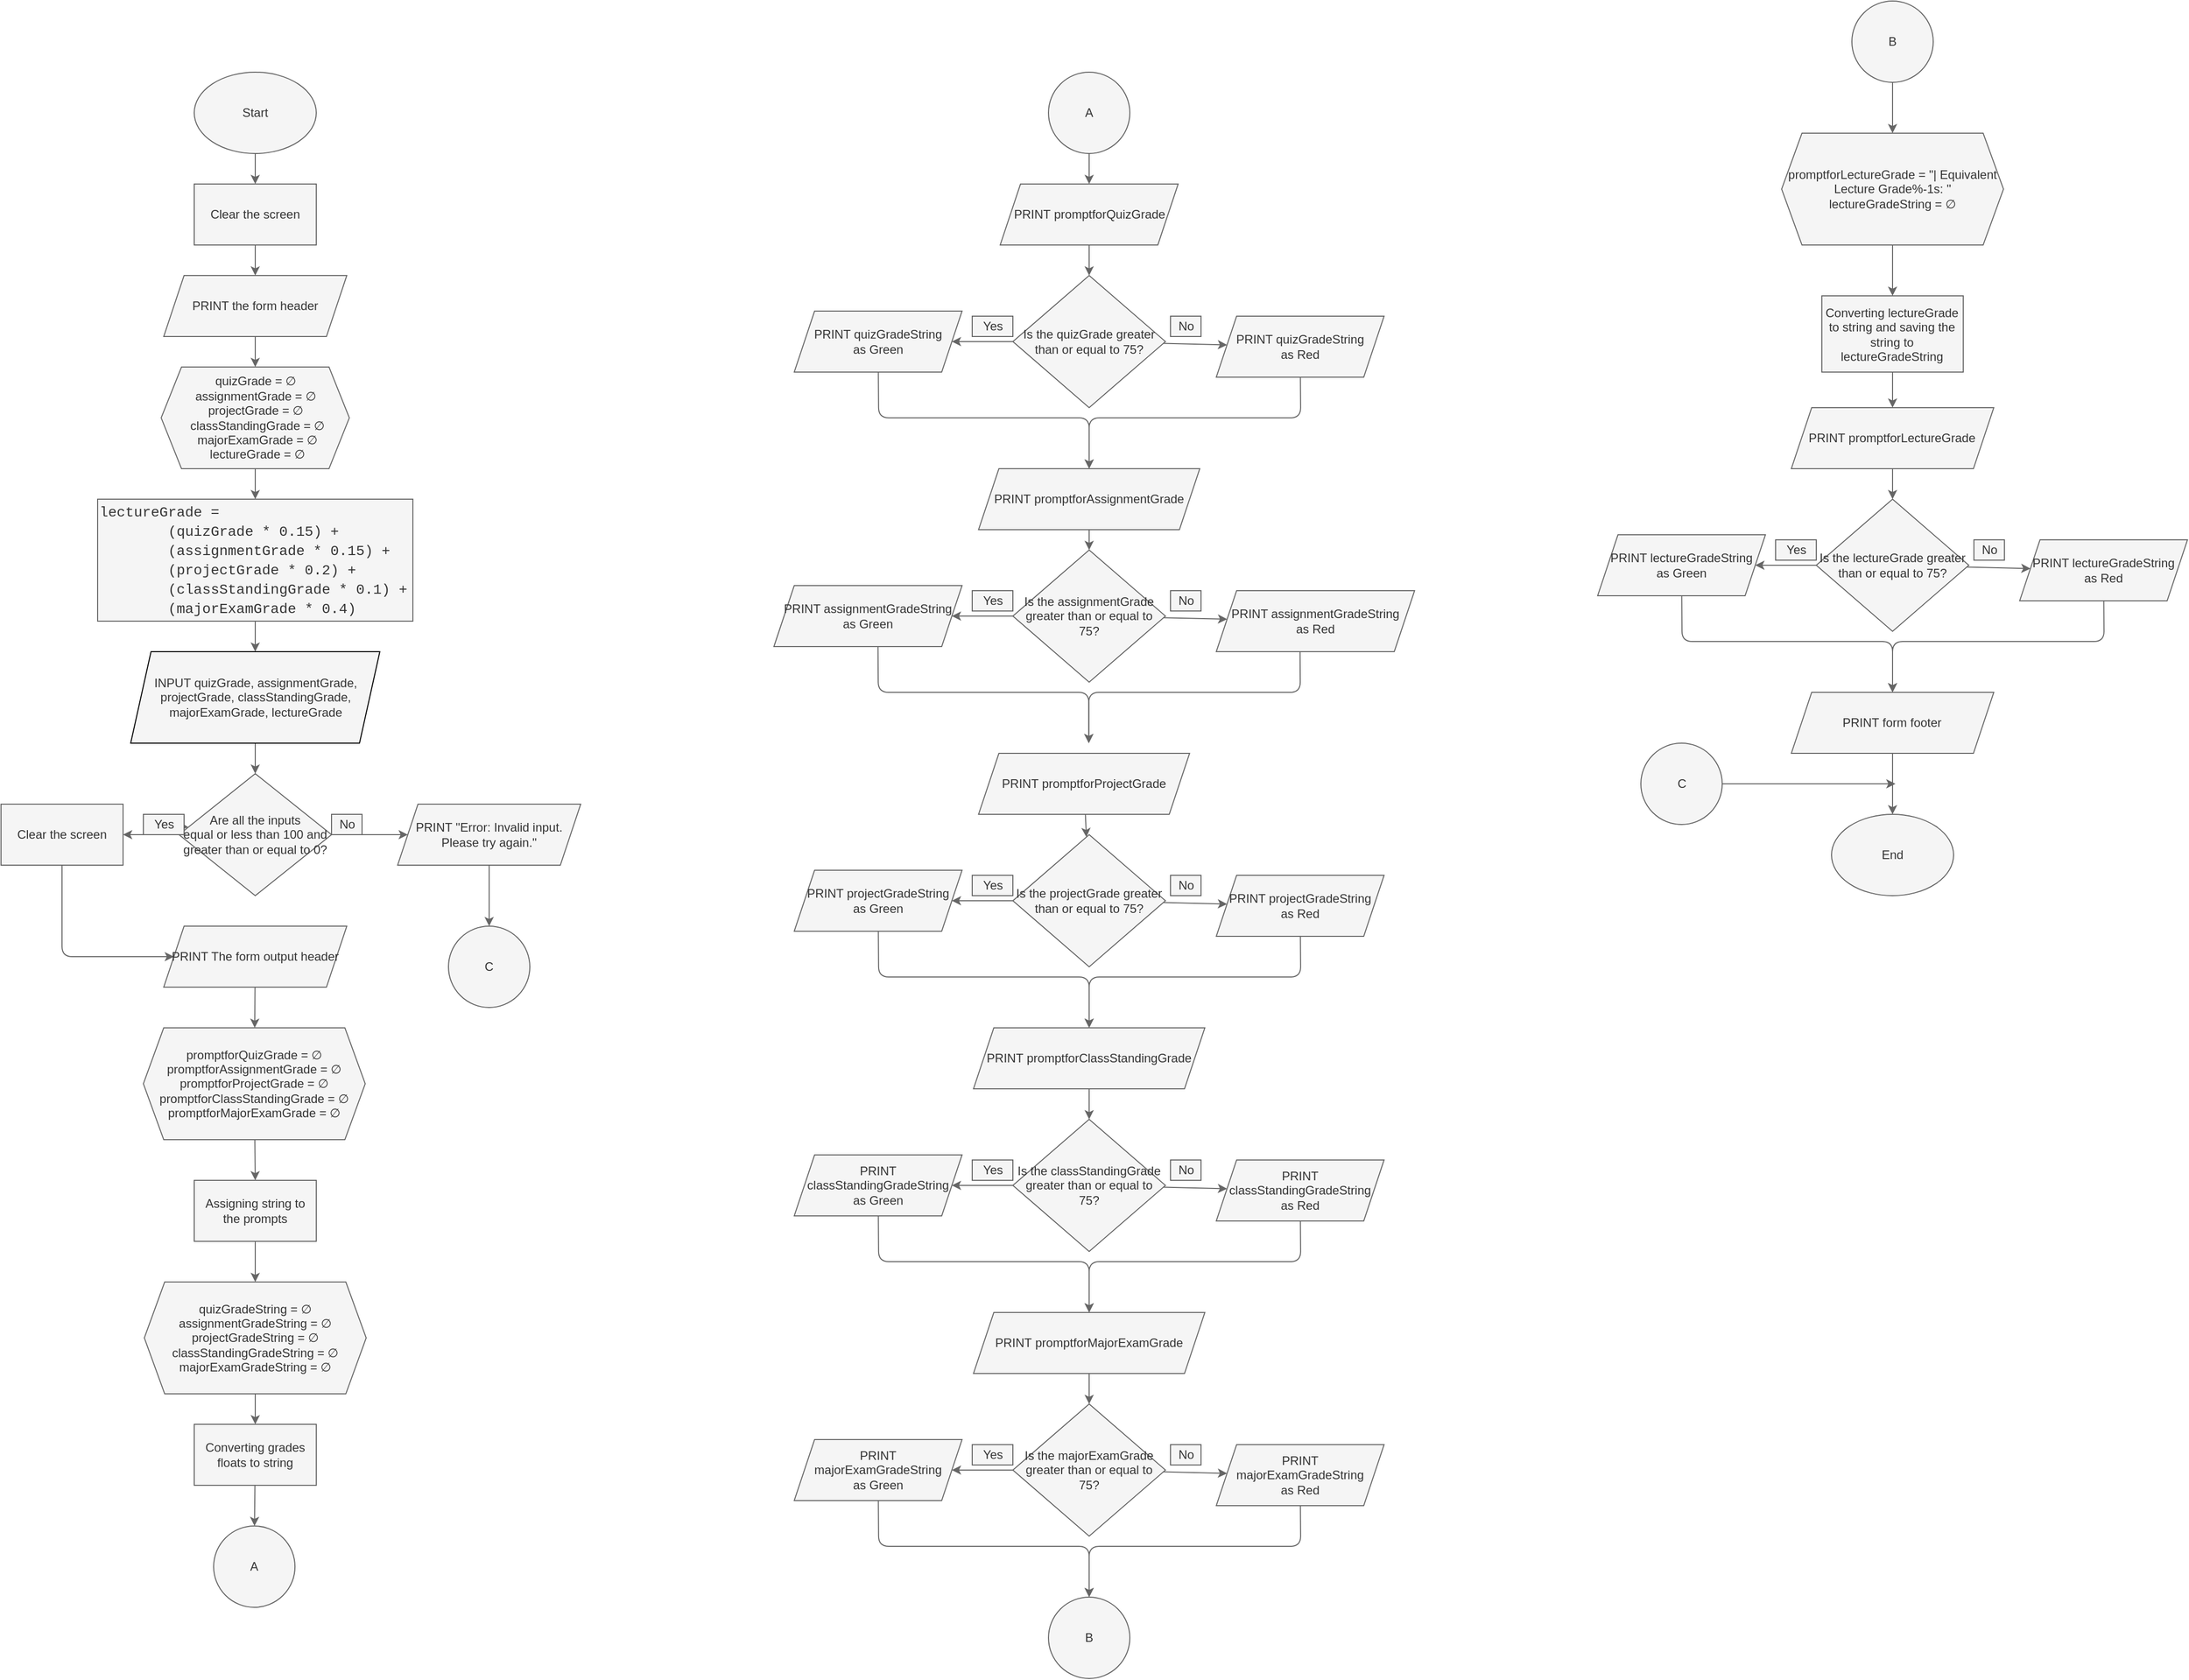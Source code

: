 <mxfile>
    <diagram id="vs8gV0omNpNUlVfG-ZUb" name="Page-1">
        <mxGraphModel dx="42" dy="203" grid="1" gridSize="10" guides="1" tooltips="1" connect="1" arrows="1" fold="1" page="1" pageScale="1" pageWidth="850" pageHeight="1100" math="0" shadow="0">
            <root>
                <mxCell id="0"/>
                <mxCell id="1" parent="0"/>
                <mxCell id="32" style="edgeStyle=none;html=1;entryX=0.5;entryY=0;entryDx=0;entryDy=0;fontColor=default;fillColor=#f5f5f5;strokeColor=#666666;" parent="1" source="6" target="29" edge="1">
                    <mxGeometry relative="1" as="geometry"/>
                </mxCell>
                <mxCell id="6" value="Start" style="ellipse;whiteSpace=wrap;html=1;fillColor=#f5f5f5;fontColor=#333333;strokeColor=#666666;" parent="1" vertex="1">
                    <mxGeometry x="340" y="150" width="120" height="80" as="geometry"/>
                </mxCell>
                <mxCell id="17" style="edgeStyle=none;html=1;fillColor=#f5f5f5;strokeColor=#666666;" parent="1" source="7" edge="1">
                    <mxGeometry relative="1" as="geometry">
                        <mxPoint x="400" y="570" as="targetPoint"/>
                    </mxGeometry>
                </mxCell>
                <mxCell id="7" value="quizGrade =&amp;nbsp;∅ &lt;br&gt;assignmentGrade = ∅&lt;br&gt;projectGrade&amp;nbsp;= ∅&lt;br&gt;&amp;nbsp;classStandingGrade&amp;nbsp;= ∅&lt;br&gt;&amp;nbsp;majorExamGrade&amp;nbsp;= ∅&lt;br&gt;&amp;nbsp;lectureGrade&amp;nbsp;= ∅" style="shape=hexagon;perimeter=hexagonPerimeter2;whiteSpace=wrap;html=1;fixedSize=1;fillColor=#f5f5f5;fontColor=#333333;strokeColor=#666666;" parent="1" vertex="1">
                    <mxGeometry x="307.5" y="440" width="185" height="100" as="geometry"/>
                </mxCell>
                <mxCell id="14" style="edgeStyle=none;html=1;entryX=0.5;entryY=0;entryDx=0;entryDy=0;fillColor=#f5f5f5;strokeColor=#666666;" parent="1" source="11" target="7" edge="1">
                    <mxGeometry relative="1" as="geometry"/>
                </mxCell>
                <mxCell id="11" value="PRINT the form header" style="shape=parallelogram;perimeter=parallelogramPerimeter;whiteSpace=wrap;html=1;fixedSize=1;fillColor=#f5f5f5;fontColor=#333333;strokeColor=#666666;" parent="1" vertex="1">
                    <mxGeometry x="310" y="350" width="180" height="60" as="geometry"/>
                </mxCell>
                <mxCell id="36" style="edgeStyle=none;html=1;entryX=0;entryY=0.5;entryDx=0;entryDy=0;fontColor=default;fillColor=#f5f5f5;strokeColor=#666666;" parent="1" source="22" target="25" edge="1">
                    <mxGeometry relative="1" as="geometry"/>
                </mxCell>
                <mxCell id="38" style="edgeStyle=none;html=1;entryX=1;entryY=0.5;entryDx=0;entryDy=0;fontColor=default;fillColor=#f5f5f5;strokeColor=#666666;" parent="1" source="22" target="28" edge="1">
                    <mxGeometry relative="1" as="geometry"/>
                </mxCell>
                <mxCell id="22" value="Are all the inputs&lt;br&gt;equal or less than 100 and greater than or equal to 0?" style="rhombus;whiteSpace=wrap;html=1;labelBackgroundColor=none;fillColor=#f5f5f5;fontColor=#333333;strokeColor=#666666;" parent="1" vertex="1">
                    <mxGeometry x="325" y="840" width="150" height="120" as="geometry"/>
                </mxCell>
                <mxCell id="162" style="edgeStyle=none;html=1;entryX=0.5;entryY=0;entryDx=0;entryDy=0;fontColor=default;fillColor=#f5f5f5;strokeColor=#666666;" edge="1" parent="1" source="25" target="161">
                    <mxGeometry relative="1" as="geometry"/>
                </mxCell>
                <mxCell id="25" value="PRINT&amp;nbsp;&quot;Error: Invalid input. Please try again.&quot;" style="shape=parallelogram;perimeter=parallelogramPerimeter;whiteSpace=wrap;html=1;fixedSize=1;labelBackgroundColor=none;fillColor=#f5f5f5;fontColor=#333333;strokeColor=#666666;" parent="1" vertex="1">
                    <mxGeometry x="540" y="870" width="180" height="60" as="geometry"/>
                </mxCell>
                <mxCell id="27" value="No" style="text;html=1;align=center;verticalAlign=middle;resizable=0;points=[];autosize=1;fillColor=#f5f5f5;fontColor=#333333;strokeColor=#666666;" parent="1" vertex="1">
                    <mxGeometry x="475" y="880" width="30" height="20" as="geometry"/>
                </mxCell>
                <mxCell id="51" style="edgeStyle=none;html=1;entryX=0;entryY=0.5;entryDx=0;entryDy=0;fontColor=default;fillColor=#f5f5f5;strokeColor=#666666;" edge="1" parent="1" source="28" target="47">
                    <mxGeometry relative="1" as="geometry">
                        <Array as="points">
                            <mxPoint x="210" y="1020"/>
                        </Array>
                    </mxGeometry>
                </mxCell>
                <mxCell id="28" value="Clear the screen" style="rounded=0;whiteSpace=wrap;html=1;labelBackgroundColor=none;fillColor=#f5f5f5;fontColor=#333333;strokeColor=#666666;" parent="1" vertex="1">
                    <mxGeometry x="150" y="870" width="120" height="60" as="geometry"/>
                </mxCell>
                <mxCell id="33" style="edgeStyle=none;html=1;entryX=0.5;entryY=0;entryDx=0;entryDy=0;fontColor=default;fillColor=#f5f5f5;strokeColor=#666666;" parent="1" source="29" target="11" edge="1">
                    <mxGeometry relative="1" as="geometry"/>
                </mxCell>
                <mxCell id="29" value="Clear the screen" style="rounded=0;whiteSpace=wrap;html=1;labelBackgroundColor=none;fillColor=#f5f5f5;fontColor=#333333;strokeColor=#666666;" parent="1" vertex="1">
                    <mxGeometry x="340" y="260" width="120" height="60" as="geometry"/>
                </mxCell>
                <mxCell id="46" style="edgeStyle=none;html=1;fontColor=default;fillColor=#f5f5f5;strokeColor=#666666;" edge="1" parent="1" source="39" target="22">
                    <mxGeometry relative="1" as="geometry"/>
                </mxCell>
                <mxCell id="39" value="Yes" style="text;html=1;align=center;verticalAlign=middle;resizable=0;points=[];autosize=1;fillColor=#f5f5f5;fontColor=#333333;strokeColor=#666666;" parent="1" vertex="1">
                    <mxGeometry x="290" y="880" width="40" height="20" as="geometry"/>
                </mxCell>
                <mxCell id="43" style="edgeStyle=none;html=1;fontColor=default;fillColor=#f5f5f5;strokeColor=#666666;" parent="1" source="40" target="41" edge="1">
                    <mxGeometry relative="1" as="geometry"/>
                </mxCell>
                <mxCell id="40" value="&lt;div style=&quot;font-family: &amp;#34;consolas&amp;#34; , &amp;#34;courier new&amp;#34; , monospace ; font-size: 14px ; line-height: 19px&quot;&gt;&lt;div&gt;&lt;span&gt;lectureGrade&lt;/span&gt; =&lt;/div&gt;&lt;div&gt;&amp;nbsp; &amp;nbsp; &amp;nbsp; &amp;nbsp; (&lt;span&gt;quizGrade&lt;/span&gt; * &lt;span&gt;0.15&lt;/span&gt;) +&lt;/div&gt;&lt;div&gt;&amp;nbsp; &amp;nbsp; &amp;nbsp; &amp;nbsp; (&lt;span&gt;assignmentGrade&lt;/span&gt; * &lt;span&gt;0.15&lt;/span&gt;) +&lt;/div&gt;&lt;div&gt;&amp;nbsp; &amp;nbsp; &amp;nbsp; &amp;nbsp; (&lt;span&gt;projectGrade&lt;/span&gt; * &lt;span&gt;0.2&lt;/span&gt;) +&lt;/div&gt;&lt;div&gt;&amp;nbsp; &amp;nbsp; &amp;nbsp; &amp;nbsp; (&lt;span&gt;classStandingGrade&lt;/span&gt; * &lt;span&gt;0.1&lt;/span&gt;) +&lt;/div&gt;&lt;div&gt;&amp;nbsp; &amp;nbsp; &amp;nbsp; &amp;nbsp; (&lt;span&gt;majorExamGrade&lt;/span&gt; * &lt;span&gt;0.4&lt;/span&gt;)&lt;/div&gt;&lt;/div&gt;" style="rounded=0;whiteSpace=wrap;html=1;fontStyle=0;align=left;labelBackgroundColor=none;fillColor=#f5f5f5;fontColor=#333333;strokeColor=#666666;" parent="1" vertex="1">
                    <mxGeometry x="245" y="570" width="310" height="120" as="geometry"/>
                </mxCell>
                <mxCell id="45" style="edgeStyle=none;html=1;fontColor=default;fillColor=#f5f5f5;strokeColor=#666666;" parent="1" source="41" target="22" edge="1">
                    <mxGeometry relative="1" as="geometry"/>
                </mxCell>
                <mxCell id="41" value="INPUT&amp;nbsp;quizGrade, assignmentGrade, projectGrade, classStandingGrade, majorExamGrade, lectureGrade" style="shape=parallelogram;perimeter=parallelogramPerimeter;whiteSpace=wrap;html=1;fixedSize=1;fillColor=#f5f5f5;fontColor=#333333;strokeColor=#000000;" parent="1" vertex="1">
                    <mxGeometry x="277.5" y="720" width="245" height="90" as="geometry"/>
                </mxCell>
                <mxCell id="55" style="edgeStyle=none;html=1;fontColor=default;fillColor=#f5f5f5;strokeColor=#666666;" edge="1" parent="1" source="47" target="52">
                    <mxGeometry relative="1" as="geometry"/>
                </mxCell>
                <mxCell id="47" value="PRINT The form output header" style="shape=parallelogram;perimeter=parallelogramPerimeter;whiteSpace=wrap;html=1;fixedSize=1;fillColor=#f5f5f5;fontColor=#333333;strokeColor=#666666;" vertex="1" parent="1">
                    <mxGeometry x="310" y="990" width="180" height="60" as="geometry"/>
                </mxCell>
                <mxCell id="57" style="edgeStyle=none;html=1;entryX=0.5;entryY=0;entryDx=0;entryDy=0;fontColor=default;fillColor=#f5f5f5;strokeColor=#666666;" edge="1" parent="1" source="52" target="56">
                    <mxGeometry relative="1" as="geometry"/>
                </mxCell>
                <mxCell id="52" value="&lt;div&gt;promptforQuizGrade =&amp;nbsp;∅&lt;/div&gt;&lt;div&gt;promptforAssignmentGrade =&amp;nbsp;∅&lt;/div&gt;&lt;div&gt;promptforProjectGrade =&amp;nbsp;∅&lt;/div&gt;&lt;div&gt;promptforClassStandingGrade = ∅&lt;/div&gt;&lt;div&gt;promptforMajorExamGrade = ∅&lt;/div&gt;" style="shape=hexagon;perimeter=hexagonPerimeter2;whiteSpace=wrap;html=1;fixedSize=1;align=center;fillColor=#f5f5f5;fontColor=#333333;strokeColor=#666666;" vertex="1" parent="1">
                    <mxGeometry x="290" y="1090" width="218.13" height="110" as="geometry"/>
                </mxCell>
                <mxCell id="63" style="edgeStyle=none;html=1;fontColor=default;fillColor=#f5f5f5;strokeColor=#666666;" edge="1" parent="1" source="56" target="58">
                    <mxGeometry relative="1" as="geometry"/>
                </mxCell>
                <mxCell id="56" value="Assigning string to the prompts" style="rounded=0;whiteSpace=wrap;html=1;labelBackgroundColor=none;fillColor=#f5f5f5;fontColor=#333333;strokeColor=#666666;" vertex="1" parent="1">
                    <mxGeometry x="340" y="1240" width="120" height="60" as="geometry"/>
                </mxCell>
                <mxCell id="62" style="edgeStyle=none;html=1;entryX=0.5;entryY=0;entryDx=0;entryDy=0;fontColor=default;fillColor=#f5f5f5;strokeColor=#666666;" edge="1" parent="1" source="58" target="60">
                    <mxGeometry relative="1" as="geometry"/>
                </mxCell>
                <mxCell id="58" value="&lt;div&gt;quizGradeString&amp;nbsp;= ∅&lt;/div&gt;&lt;div&gt;assignmentGradeString&amp;nbsp;= ∅&lt;/div&gt;&lt;div&gt;projectGradeString&amp;nbsp;= ∅&lt;/div&gt;&lt;div&gt;classStandingGradeString&amp;nbsp;= ∅&lt;/div&gt;&lt;div&gt;majorExamGradeString&amp;nbsp;= ∅&lt;/div&gt;" style="shape=hexagon;perimeter=hexagonPerimeter2;whiteSpace=wrap;html=1;fixedSize=1;align=center;fillColor=#f5f5f5;fontColor=#333333;strokeColor=#666666;" vertex="1" parent="1">
                    <mxGeometry x="290.94" y="1340" width="218.13" height="110" as="geometry"/>
                </mxCell>
                <mxCell id="155" style="edgeStyle=none;html=1;fontColor=default;fillColor=#f5f5f5;strokeColor=#666666;" edge="1" parent="1" source="60" target="154">
                    <mxGeometry relative="1" as="geometry"/>
                </mxCell>
                <mxCell id="60" value="Converting grades floats to string" style="rounded=0;whiteSpace=wrap;html=1;labelBackgroundColor=none;fillColor=#f5f5f5;fontColor=#333333;strokeColor=#666666;" vertex="1" parent="1">
                    <mxGeometry x="340.01" y="1480" width="120" height="60" as="geometry"/>
                </mxCell>
                <mxCell id="70" value="" style="edgeStyle=none;html=1;fontColor=default;fillColor=#f5f5f5;strokeColor=#666666;" edge="1" parent="1" source="65" target="69">
                    <mxGeometry relative="1" as="geometry"/>
                </mxCell>
                <mxCell id="73" style="edgeStyle=none;html=1;fontColor=default;fillColor=#f5f5f5;strokeColor=#666666;" edge="1" parent="1" source="65" target="71">
                    <mxGeometry relative="1" as="geometry"/>
                </mxCell>
                <mxCell id="65" value="Is the&amp;nbsp;quizGrade greater than or equal to 75?" style="rhombus;whiteSpace=wrap;html=1;labelBackgroundColor=none;fillColor=#f5f5f5;fontColor=#333333;strokeColor=#666666;" vertex="1" parent="1">
                    <mxGeometry x="1145" y="350" width="150" height="130" as="geometry"/>
                </mxCell>
                <mxCell id="67" style="edgeStyle=none;html=1;fontColor=default;fillColor=#f5f5f5;strokeColor=#666666;" edge="1" parent="1" source="66" target="65">
                    <mxGeometry relative="1" as="geometry"/>
                </mxCell>
                <mxCell id="66" value="PRINT&amp;nbsp;promptforQuizGrade" style="shape=parallelogram;perimeter=parallelogramPerimeter;whiteSpace=wrap;html=1;fixedSize=1;fontFamily=Helvetica;fontSize=12;align=center;fillColor=#f5f5f5;fontColor=#333333;strokeColor=#666666;" vertex="1" parent="1">
                    <mxGeometry x="1132.5" y="260" width="175" height="60" as="geometry"/>
                </mxCell>
                <mxCell id="85" style="edgeStyle=none;html=1;entryX=0.5;entryY=0;entryDx=0;entryDy=0;fontColor=default;fillColor=#f5f5f5;strokeColor=#666666;" edge="1" parent="1" source="69" target="80">
                    <mxGeometry relative="1" as="geometry">
                        <Array as="points">
                            <mxPoint x="1013" y="490"/>
                            <mxPoint x="1220" y="490"/>
                        </Array>
                    </mxGeometry>
                </mxCell>
                <mxCell id="69" value="PRINT quizGradeString&lt;br&gt;as Green" style="shape=parallelogram;perimeter=parallelogramPerimeter;whiteSpace=wrap;html=1;fixedSize=1;labelBackgroundColor=none;fillColor=#f5f5f5;fontColor=#333333;strokeColor=#666666;" vertex="1" parent="1">
                    <mxGeometry x="930" y="385" width="165" height="60" as="geometry"/>
                </mxCell>
                <mxCell id="86" style="edgeStyle=none;html=1;entryX=0.5;entryY=0;entryDx=0;entryDy=0;fontColor=default;fillColor=#f5f5f5;strokeColor=#666666;" edge="1" parent="1" source="71" target="80">
                    <mxGeometry relative="1" as="geometry">
                        <Array as="points">
                            <mxPoint x="1428" y="490"/>
                            <mxPoint x="1220" y="490"/>
                        </Array>
                    </mxGeometry>
                </mxCell>
                <mxCell id="71" value="PRINT quizGradeString&lt;br&gt;as Red" style="shape=parallelogram;perimeter=parallelogramPerimeter;whiteSpace=wrap;html=1;fixedSize=1;labelBackgroundColor=none;fillColor=#f5f5f5;fontColor=#333333;strokeColor=#666666;" vertex="1" parent="1">
                    <mxGeometry x="1345" y="390" width="165" height="60" as="geometry"/>
                </mxCell>
                <mxCell id="74" value="Yes" style="text;html=1;align=center;verticalAlign=middle;resizable=0;points=[];autosize=1;fillColor=#f5f5f5;fontColor=#333333;strokeColor=#666666;" vertex="1" parent="1">
                    <mxGeometry x="1105" y="390" width="40" height="20" as="geometry"/>
                </mxCell>
                <mxCell id="75" value="No" style="text;html=1;align=center;verticalAlign=middle;resizable=0;points=[];autosize=1;fillColor=#f5f5f5;fontColor=#333333;strokeColor=#666666;" vertex="1" parent="1">
                    <mxGeometry x="1300" y="390" width="30" height="20" as="geometry"/>
                </mxCell>
                <mxCell id="76" value="" style="edgeStyle=none;html=1;fontColor=default;fillColor=#f5f5f5;strokeColor=#666666;" edge="1" parent="1" source="78" target="81">
                    <mxGeometry relative="1" as="geometry"/>
                </mxCell>
                <mxCell id="77" style="edgeStyle=none;html=1;fontColor=default;fillColor=#f5f5f5;strokeColor=#666666;" edge="1" parent="1" source="78" target="82">
                    <mxGeometry relative="1" as="geometry"/>
                </mxCell>
                <mxCell id="78" value="Is the&amp;nbsp;assignmentGrade greater than or equal to 75?" style="rhombus;whiteSpace=wrap;html=1;labelBackgroundColor=none;fillColor=#f5f5f5;fontColor=#333333;strokeColor=#666666;" vertex="1" parent="1">
                    <mxGeometry x="1145" y="620" width="150" height="130" as="geometry"/>
                </mxCell>
                <mxCell id="79" style="edgeStyle=none;html=1;fontColor=default;fillColor=#f5f5f5;strokeColor=#666666;" edge="1" parent="1" source="80" target="78">
                    <mxGeometry relative="1" as="geometry"/>
                </mxCell>
                <mxCell id="80" value="PRINT&amp;nbsp;promptforAssignmentGrade" style="shape=parallelogram;perimeter=parallelogramPerimeter;whiteSpace=wrap;html=1;fixedSize=1;fontFamily=Helvetica;fontSize=12;align=center;fillColor=#f5f5f5;fontColor=#333333;strokeColor=#666666;" vertex="1" parent="1">
                    <mxGeometry x="1111.25" y="540" width="217.5" height="60" as="geometry"/>
                </mxCell>
                <mxCell id="81" value="PRINT assignmentGradeString&lt;br&gt;as Green" style="shape=parallelogram;perimeter=parallelogramPerimeter;whiteSpace=wrap;html=1;fixedSize=1;labelBackgroundColor=none;fillColor=#f5f5f5;fontColor=#333333;strokeColor=#666666;" vertex="1" parent="1">
                    <mxGeometry x="910" y="655" width="185" height="60" as="geometry"/>
                </mxCell>
                <mxCell id="82" value="PRINT assignmentGradeString&lt;br&gt;as Red" style="shape=parallelogram;perimeter=parallelogramPerimeter;whiteSpace=wrap;html=1;fixedSize=1;labelBackgroundColor=none;fillColor=#f5f5f5;fontColor=#333333;strokeColor=#666666;" vertex="1" parent="1">
                    <mxGeometry x="1345" y="660" width="195" height="60" as="geometry"/>
                </mxCell>
                <mxCell id="83" value="Yes" style="text;html=1;align=center;verticalAlign=middle;resizable=0;points=[];autosize=1;fillColor=#f5f5f5;fontColor=#333333;strokeColor=#666666;" vertex="1" parent="1">
                    <mxGeometry x="1105" y="660" width="40" height="20" as="geometry"/>
                </mxCell>
                <mxCell id="84" value="No" style="text;html=1;align=center;verticalAlign=middle;resizable=0;points=[];autosize=1;fillColor=#f5f5f5;fontColor=#333333;strokeColor=#666666;" vertex="1" parent="1">
                    <mxGeometry x="1300" y="660" width="30" height="20" as="geometry"/>
                </mxCell>
                <mxCell id="87" style="edgeStyle=none;html=1;entryX=0.5;entryY=0;entryDx=0;entryDy=0;fontColor=default;fillColor=#f5f5f5;strokeColor=#666666;" edge="1" parent="1">
                    <mxGeometry relative="1" as="geometry">
                        <mxPoint x="1012.35" y="715" as="sourcePoint"/>
                        <mxPoint x="1219.65" y="810" as="targetPoint"/>
                        <Array as="points">
                            <mxPoint x="1012.65" y="760"/>
                            <mxPoint x="1219.65" y="760"/>
                        </Array>
                    </mxGeometry>
                </mxCell>
                <mxCell id="88" style="edgeStyle=none;html=1;entryX=0.5;entryY=0;entryDx=0;entryDy=0;fontColor=default;fillColor=#f5f5f5;strokeColor=#666666;" edge="1" parent="1">
                    <mxGeometry relative="1" as="geometry">
                        <mxPoint x="1427.364" y="720" as="sourcePoint"/>
                        <mxPoint x="1219.65" y="810" as="targetPoint"/>
                        <Array as="points">
                            <mxPoint x="1427.65" y="760"/>
                            <mxPoint x="1219.65" y="760"/>
                        </Array>
                    </mxGeometry>
                </mxCell>
                <mxCell id="100" value="" style="edgeStyle=none;html=1;fontColor=default;fillColor=#f5f5f5;strokeColor=#666666;" edge="1" parent="1" source="102" target="106">
                    <mxGeometry relative="1" as="geometry"/>
                </mxCell>
                <mxCell id="101" style="edgeStyle=none;html=1;fontColor=default;fillColor=#f5f5f5;strokeColor=#666666;" edge="1" parent="1" source="102" target="108">
                    <mxGeometry relative="1" as="geometry"/>
                </mxCell>
                <mxCell id="102" value="Is the&amp;nbsp;projectGrade greater than or equal to 75?" style="rhombus;whiteSpace=wrap;html=1;labelBackgroundColor=none;fillColor=#f5f5f5;fontColor=#333333;strokeColor=#666666;" vertex="1" parent="1">
                    <mxGeometry x="1145" y="900" width="150" height="130" as="geometry"/>
                </mxCell>
                <mxCell id="103" style="edgeStyle=none;html=1;fontColor=default;fillColor=#f5f5f5;strokeColor=#666666;" edge="1" parent="1" source="104" target="102">
                    <mxGeometry relative="1" as="geometry"/>
                </mxCell>
                <mxCell id="104" value="PRINT&amp;nbsp;promptforProjectGrade" style="shape=parallelogram;perimeter=parallelogramPerimeter;whiteSpace=wrap;html=1;fixedSize=1;fontFamily=Helvetica;fontSize=12;align=center;fillColor=#f5f5f5;fontColor=#333333;strokeColor=#666666;" vertex="1" parent="1">
                    <mxGeometry x="1111.25" y="820" width="207.5" height="60" as="geometry"/>
                </mxCell>
                <mxCell id="105" style="edgeStyle=none;html=1;entryX=0.5;entryY=0;entryDx=0;entryDy=0;fontColor=default;fillColor=#f5f5f5;strokeColor=#666666;" edge="1" parent="1" source="106">
                    <mxGeometry relative="1" as="geometry">
                        <mxPoint x="1220" y="1090" as="targetPoint"/>
                        <Array as="points">
                            <mxPoint x="1013" y="1040"/>
                            <mxPoint x="1220" y="1040"/>
                        </Array>
                    </mxGeometry>
                </mxCell>
                <mxCell id="106" value="PRINT projectGradeString&lt;br&gt;as Green" style="shape=parallelogram;perimeter=parallelogramPerimeter;whiteSpace=wrap;html=1;fixedSize=1;labelBackgroundColor=none;fillColor=#f5f5f5;fontColor=#333333;strokeColor=#666666;" vertex="1" parent="1">
                    <mxGeometry x="930" y="935" width="165" height="60" as="geometry"/>
                </mxCell>
                <mxCell id="107" style="edgeStyle=none;html=1;entryX=0.5;entryY=0;entryDx=0;entryDy=0;fontColor=default;fillColor=#f5f5f5;strokeColor=#666666;" edge="1" parent="1" source="108">
                    <mxGeometry relative="1" as="geometry">
                        <mxPoint x="1220" y="1090" as="targetPoint"/>
                        <Array as="points">
                            <mxPoint x="1428" y="1040"/>
                            <mxPoint x="1220" y="1040"/>
                        </Array>
                    </mxGeometry>
                </mxCell>
                <mxCell id="108" value="PRINT projectGradeString&lt;br&gt;as Red" style="shape=parallelogram;perimeter=parallelogramPerimeter;whiteSpace=wrap;html=1;fixedSize=1;labelBackgroundColor=none;fillColor=#f5f5f5;fontColor=#333333;strokeColor=#666666;" vertex="1" parent="1">
                    <mxGeometry x="1345" y="940" width="165" height="60" as="geometry"/>
                </mxCell>
                <mxCell id="109" value="Yes" style="text;html=1;align=center;verticalAlign=middle;resizable=0;points=[];autosize=1;fillColor=#f5f5f5;fontColor=#333333;strokeColor=#666666;" vertex="1" parent="1">
                    <mxGeometry x="1105" y="940" width="40" height="20" as="geometry"/>
                </mxCell>
                <mxCell id="110" value="No" style="text;html=1;align=center;verticalAlign=middle;resizable=0;points=[];autosize=1;fillColor=#f5f5f5;fontColor=#333333;strokeColor=#666666;" vertex="1" parent="1">
                    <mxGeometry x="1300" y="940" width="30" height="20" as="geometry"/>
                </mxCell>
                <mxCell id="111" value="" style="edgeStyle=none;html=1;fontColor=default;fillColor=#f5f5f5;strokeColor=#666666;" edge="1" parent="1" source="113" target="117">
                    <mxGeometry relative="1" as="geometry"/>
                </mxCell>
                <mxCell id="112" style="edgeStyle=none;html=1;fontColor=default;fillColor=#f5f5f5;strokeColor=#666666;" edge="1" parent="1" source="113" target="119">
                    <mxGeometry relative="1" as="geometry"/>
                </mxCell>
                <mxCell id="113" value="Is the&amp;nbsp;classStandingGrade greater than or equal to 75?" style="rhombus;whiteSpace=wrap;html=1;labelBackgroundColor=none;fillColor=#f5f5f5;fontColor=#333333;strokeColor=#666666;" vertex="1" parent="1">
                    <mxGeometry x="1145" y="1180" width="150" height="130" as="geometry"/>
                </mxCell>
                <mxCell id="114" style="edgeStyle=none;html=1;fontColor=default;fillColor=#f5f5f5;strokeColor=#666666;" edge="1" parent="1" source="115" target="113">
                    <mxGeometry relative="1" as="geometry"/>
                </mxCell>
                <mxCell id="115" value="PRINT&amp;nbsp;promptforClassStandingGrade" style="shape=parallelogram;perimeter=parallelogramPerimeter;whiteSpace=wrap;html=1;fixedSize=1;fontFamily=Helvetica;fontSize=12;align=center;fillColor=#f5f5f5;fontColor=#333333;strokeColor=#666666;" vertex="1" parent="1">
                    <mxGeometry x="1106.25" y="1090" width="227.5" height="60" as="geometry"/>
                </mxCell>
                <mxCell id="116" style="edgeStyle=none;html=1;entryX=0.5;entryY=0;entryDx=0;entryDy=0;fontColor=default;fillColor=#f5f5f5;strokeColor=#666666;" edge="1" parent="1" source="117">
                    <mxGeometry relative="1" as="geometry">
                        <mxPoint x="1220.0" y="1370" as="targetPoint"/>
                        <Array as="points">
                            <mxPoint x="1013" y="1320"/>
                            <mxPoint x="1220" y="1320"/>
                        </Array>
                    </mxGeometry>
                </mxCell>
                <mxCell id="117" value="PRINT classStandingGradeString&lt;br&gt;as Green" style="shape=parallelogram;perimeter=parallelogramPerimeter;whiteSpace=wrap;html=1;fixedSize=1;labelBackgroundColor=none;fillColor=#f5f5f5;fontColor=#333333;strokeColor=#666666;" vertex="1" parent="1">
                    <mxGeometry x="930" y="1215" width="165" height="60" as="geometry"/>
                </mxCell>
                <mxCell id="118" style="edgeStyle=none;html=1;entryX=0.5;entryY=0;entryDx=0;entryDy=0;fontColor=default;fillColor=#f5f5f5;strokeColor=#666666;" edge="1" parent="1" source="119">
                    <mxGeometry relative="1" as="geometry">
                        <mxPoint x="1220.0" y="1370" as="targetPoint"/>
                        <Array as="points">
                            <mxPoint x="1428" y="1320"/>
                            <mxPoint x="1220" y="1320"/>
                        </Array>
                    </mxGeometry>
                </mxCell>
                <mxCell id="119" value="PRINT classStandingGradeString&lt;br&gt;as Red" style="shape=parallelogram;perimeter=parallelogramPerimeter;whiteSpace=wrap;html=1;fixedSize=1;labelBackgroundColor=none;fillColor=#f5f5f5;fontColor=#333333;strokeColor=#666666;" vertex="1" parent="1">
                    <mxGeometry x="1345" y="1220" width="165" height="60" as="geometry"/>
                </mxCell>
                <mxCell id="120" value="Yes" style="text;html=1;align=center;verticalAlign=middle;resizable=0;points=[];autosize=1;fillColor=#f5f5f5;fontColor=#333333;strokeColor=#666666;" vertex="1" parent="1">
                    <mxGeometry x="1105" y="1220" width="40" height="20" as="geometry"/>
                </mxCell>
                <mxCell id="121" value="No" style="text;html=1;align=center;verticalAlign=middle;resizable=0;points=[];autosize=1;fillColor=#f5f5f5;fontColor=#333333;strokeColor=#666666;" vertex="1" parent="1">
                    <mxGeometry x="1300" y="1220" width="30" height="20" as="geometry"/>
                </mxCell>
                <mxCell id="122" value="" style="edgeStyle=none;html=1;fontColor=default;fillColor=#f5f5f5;strokeColor=#666666;" edge="1" parent="1" source="124" target="128">
                    <mxGeometry relative="1" as="geometry"/>
                </mxCell>
                <mxCell id="123" style="edgeStyle=none;html=1;fontColor=default;fillColor=#f5f5f5;strokeColor=#666666;" edge="1" parent="1" source="124" target="130">
                    <mxGeometry relative="1" as="geometry"/>
                </mxCell>
                <mxCell id="124" value="Is the&amp;nbsp;majorExamGrade greater than or equal to 75?" style="rhombus;whiteSpace=wrap;html=1;labelBackgroundColor=none;fillColor=#f5f5f5;fontColor=#333333;strokeColor=#666666;" vertex="1" parent="1">
                    <mxGeometry x="1145" y="1460" width="150" height="130" as="geometry"/>
                </mxCell>
                <mxCell id="125" style="edgeStyle=none;html=1;fontColor=default;fillColor=#f5f5f5;strokeColor=#666666;" edge="1" parent="1" source="126" target="124">
                    <mxGeometry relative="1" as="geometry"/>
                </mxCell>
                <mxCell id="126" value="PRINT&amp;nbsp;promptforMajorExamGrade" style="shape=parallelogram;perimeter=parallelogramPerimeter;whiteSpace=wrap;html=1;fixedSize=1;fontFamily=Helvetica;fontSize=12;align=center;fillColor=#f5f5f5;fontColor=#333333;strokeColor=#666666;" vertex="1" parent="1">
                    <mxGeometry x="1106.25" y="1370" width="227.5" height="60" as="geometry"/>
                </mxCell>
                <mxCell id="127" style="edgeStyle=none;html=1;entryX=0.5;entryY=0;entryDx=0;entryDy=0;fontColor=default;fillColor=#f5f5f5;strokeColor=#666666;" edge="1" parent="1" source="128">
                    <mxGeometry relative="1" as="geometry">
                        <mxPoint x="1220.0" y="1650" as="targetPoint"/>
                        <Array as="points">
                            <mxPoint x="1013" y="1600"/>
                            <mxPoint x="1220" y="1600"/>
                        </Array>
                    </mxGeometry>
                </mxCell>
                <mxCell id="128" value="PRINT majorExamGradeString&lt;br&gt;as Green" style="shape=parallelogram;perimeter=parallelogramPerimeter;whiteSpace=wrap;html=1;fixedSize=1;labelBackgroundColor=none;fillColor=#f5f5f5;fontColor=#333333;strokeColor=#666666;" vertex="1" parent="1">
                    <mxGeometry x="930" y="1495" width="165" height="60" as="geometry"/>
                </mxCell>
                <mxCell id="129" style="edgeStyle=none;html=1;entryX=0.5;entryY=0;entryDx=0;entryDy=0;fontColor=default;fillColor=#f5f5f5;strokeColor=#666666;" edge="1" parent="1" source="130">
                    <mxGeometry relative="1" as="geometry">
                        <mxPoint x="1220.0" y="1650" as="targetPoint"/>
                        <Array as="points">
                            <mxPoint x="1428" y="1600"/>
                            <mxPoint x="1220" y="1600"/>
                        </Array>
                    </mxGeometry>
                </mxCell>
                <mxCell id="130" value="PRINT majorExamGradeString&lt;br&gt;as Red" style="shape=parallelogram;perimeter=parallelogramPerimeter;whiteSpace=wrap;html=1;fixedSize=1;labelBackgroundColor=none;fillColor=#f5f5f5;fontColor=#333333;strokeColor=#666666;" vertex="1" parent="1">
                    <mxGeometry x="1345" y="1500" width="165" height="60" as="geometry"/>
                </mxCell>
                <mxCell id="131" value="Yes" style="text;html=1;align=center;verticalAlign=middle;resizable=0;points=[];autosize=1;fillColor=#f5f5f5;fontColor=#333333;strokeColor=#666666;" vertex="1" parent="1">
                    <mxGeometry x="1105" y="1500" width="40" height="20" as="geometry"/>
                </mxCell>
                <mxCell id="132" value="No" style="text;html=1;align=center;verticalAlign=middle;resizable=0;points=[];autosize=1;fillColor=#f5f5f5;fontColor=#333333;strokeColor=#666666;" vertex="1" parent="1">
                    <mxGeometry x="1300" y="1500" width="30" height="20" as="geometry"/>
                </mxCell>
                <mxCell id="136" style="edgeStyle=none;html=1;entryX=0.5;entryY=0;entryDx=0;entryDy=0;fontColor=default;fillColor=#f5f5f5;strokeColor=#666666;" edge="1" parent="1" source="134" target="135">
                    <mxGeometry relative="1" as="geometry"/>
                </mxCell>
                <mxCell id="134" value="promptforLectureGrade =&amp;nbsp;&quot;| Equivalent Lecture Grade%-1s: &quot;&lt;br&gt;lectureGradeString&amp;nbsp;= ∅" style="shape=hexagon;perimeter=hexagonPerimeter2;whiteSpace=wrap;html=1;fixedSize=1;align=center;fillColor=#f5f5f5;fontColor=#333333;strokeColor=#666666;" vertex="1" parent="1">
                    <mxGeometry x="1900.94" y="210" width="218.13" height="110" as="geometry"/>
                </mxCell>
                <mxCell id="150" style="edgeStyle=none;html=1;fontColor=default;fillColor=#f5f5f5;strokeColor=#666666;" edge="1" parent="1" source="135" target="147">
                    <mxGeometry relative="1" as="geometry"/>
                </mxCell>
                <mxCell id="135" value="Converting lectureGrade to string and saving the string to lectureGradeString" style="rounded=0;whiteSpace=wrap;html=1;labelBackgroundColor=none;fillColor=#f5f5f5;fontColor=#333333;strokeColor=#666666;" vertex="1" parent="1">
                    <mxGeometry x="1940.47" y="370" width="139.06" height="75" as="geometry"/>
                </mxCell>
                <mxCell id="137" value="" style="edgeStyle=none;html=1;fontColor=default;fillColor=#f5f5f5;strokeColor=#666666;" edge="1" parent="1" source="139" target="142">
                    <mxGeometry relative="1" as="geometry"/>
                </mxCell>
                <mxCell id="138" style="edgeStyle=none;html=1;fontColor=default;fillColor=#f5f5f5;strokeColor=#666666;" edge="1" parent="1" source="139" target="144">
                    <mxGeometry relative="1" as="geometry"/>
                </mxCell>
                <mxCell id="139" value="Is the&amp;nbsp;lectureGrade greater than or equal to 75?" style="rhombus;whiteSpace=wrap;html=1;labelBackgroundColor=none;fillColor=#f5f5f5;fontColor=#333333;strokeColor=#666666;" vertex="1" parent="1">
                    <mxGeometry x="1935" y="570" width="150" height="130" as="geometry"/>
                </mxCell>
                <mxCell id="140" style="edgeStyle=none;html=1;fontColor=default;fillColor=#f5f5f5;strokeColor=#666666;" edge="1" parent="1" target="139">
                    <mxGeometry relative="1" as="geometry">
                        <mxPoint x="2010" y="540" as="sourcePoint"/>
                    </mxGeometry>
                </mxCell>
                <mxCell id="141" style="edgeStyle=none;html=1;entryX=0.5;entryY=0;entryDx=0;entryDy=0;fontColor=default;fillColor=#f5f5f5;strokeColor=#666666;" edge="1" parent="1" source="142">
                    <mxGeometry relative="1" as="geometry">
                        <mxPoint x="2010" y="760" as="targetPoint"/>
                        <Array as="points">
                            <mxPoint x="1803" y="710"/>
                            <mxPoint x="2010" y="710"/>
                        </Array>
                    </mxGeometry>
                </mxCell>
                <mxCell id="142" value="PRINT lectureGradeString&lt;br&gt;as Green" style="shape=parallelogram;perimeter=parallelogramPerimeter;whiteSpace=wrap;html=1;fixedSize=1;labelBackgroundColor=none;fillColor=#f5f5f5;fontColor=#333333;strokeColor=#666666;" vertex="1" parent="1">
                    <mxGeometry x="1720" y="605" width="165" height="60" as="geometry"/>
                </mxCell>
                <mxCell id="143" style="edgeStyle=none;html=1;entryX=0.5;entryY=0;entryDx=0;entryDy=0;fontColor=default;fillColor=#f5f5f5;strokeColor=#666666;" edge="1" parent="1" source="144">
                    <mxGeometry relative="1" as="geometry">
                        <mxPoint x="2010" y="760" as="targetPoint"/>
                        <Array as="points">
                            <mxPoint x="2218" y="710"/>
                            <mxPoint x="2010" y="710"/>
                        </Array>
                    </mxGeometry>
                </mxCell>
                <mxCell id="144" value="PRINT lectureGradeString&lt;br&gt;as Red" style="shape=parallelogram;perimeter=parallelogramPerimeter;whiteSpace=wrap;html=1;fixedSize=1;labelBackgroundColor=none;fillColor=#f5f5f5;fontColor=#333333;strokeColor=#666666;" vertex="1" parent="1">
                    <mxGeometry x="2135" y="610" width="165" height="60" as="geometry"/>
                </mxCell>
                <mxCell id="145" value="Yes" style="text;html=1;align=center;verticalAlign=middle;resizable=0;points=[];autosize=1;fillColor=#f5f5f5;fontColor=#333333;strokeColor=#666666;" vertex="1" parent="1">
                    <mxGeometry x="1895" y="610" width="40" height="20" as="geometry"/>
                </mxCell>
                <mxCell id="146" value="No" style="text;html=1;align=center;verticalAlign=middle;resizable=0;points=[];autosize=1;fillColor=#f5f5f5;fontColor=#333333;strokeColor=#666666;" vertex="1" parent="1">
                    <mxGeometry x="2090" y="610" width="30" height="20" as="geometry"/>
                </mxCell>
                <mxCell id="147" value="PRINT&amp;nbsp;promptforLectureGrade" style="shape=parallelogram;perimeter=parallelogramPerimeter;whiteSpace=wrap;html=1;fixedSize=1;fontFamily=Helvetica;fontSize=12;align=center;fillColor=#f5f5f5;fontColor=#333333;strokeColor=#666666;" vertex="1" parent="1">
                    <mxGeometry x="1910.47" y="480" width="199.06" height="60" as="geometry"/>
                </mxCell>
                <mxCell id="153" style="edgeStyle=none;html=1;entryX=0.5;entryY=0;entryDx=0;entryDy=0;fontColor=default;fillColor=#f5f5f5;strokeColor=#666666;" edge="1" parent="1" source="151" target="152">
                    <mxGeometry relative="1" as="geometry"/>
                </mxCell>
                <mxCell id="151" value="PRINT&amp;nbsp;form footer" style="shape=parallelogram;perimeter=parallelogramPerimeter;whiteSpace=wrap;html=1;fixedSize=1;fontFamily=Helvetica;fontSize=12;align=center;fillColor=#f5f5f5;fontColor=#333333;strokeColor=#666666;" vertex="1" parent="1">
                    <mxGeometry x="1910.47" y="760" width="199.06" height="60" as="geometry"/>
                </mxCell>
                <mxCell id="152" value="End" style="ellipse;whiteSpace=wrap;html=1;fillColor=#f5f5f5;fontColor=#333333;strokeColor=#666666;" vertex="1" parent="1">
                    <mxGeometry x="1950" y="880" width="120" height="80" as="geometry"/>
                </mxCell>
                <mxCell id="154" value="A" style="ellipse;whiteSpace=wrap;html=1;aspect=fixed;labelBackgroundColor=none;fillColor=#f5f5f5;fontColor=#333333;strokeColor=#666666;" vertex="1" parent="1">
                    <mxGeometry x="359.07" y="1580" width="80" height="80" as="geometry"/>
                </mxCell>
                <mxCell id="157" style="edgeStyle=none;html=1;fontColor=default;fillColor=#f5f5f5;strokeColor=#666666;" edge="1" parent="1" source="156" target="66">
                    <mxGeometry relative="1" as="geometry"/>
                </mxCell>
                <mxCell id="156" value="A" style="ellipse;whiteSpace=wrap;html=1;aspect=fixed;labelBackgroundColor=none;fillColor=#f5f5f5;fontColor=#333333;strokeColor=#666666;" vertex="1" parent="1">
                    <mxGeometry x="1180" y="150" width="80" height="80" as="geometry"/>
                </mxCell>
                <mxCell id="158" value="B" style="ellipse;whiteSpace=wrap;html=1;aspect=fixed;labelBackgroundColor=none;fillColor=#f5f5f5;fontColor=#333333;strokeColor=#666666;" vertex="1" parent="1">
                    <mxGeometry x="1180" y="1650" width="80" height="80" as="geometry"/>
                </mxCell>
                <mxCell id="160" style="edgeStyle=none;html=1;entryX=0.5;entryY=0;entryDx=0;entryDy=0;fontColor=default;fillColor=#f5f5f5;strokeColor=#666666;" edge="1" parent="1" source="159" target="134">
                    <mxGeometry relative="1" as="geometry"/>
                </mxCell>
                <mxCell id="159" value="B" style="ellipse;whiteSpace=wrap;html=1;aspect=fixed;labelBackgroundColor=none;fillColor=#f5f5f5;fontColor=#333333;strokeColor=#666666;" vertex="1" parent="1">
                    <mxGeometry x="1970" y="80" width="80" height="80" as="geometry"/>
                </mxCell>
                <mxCell id="161" value="C" style="ellipse;whiteSpace=wrap;html=1;aspect=fixed;labelBackgroundColor=none;fillColor=#f5f5f5;fontColor=#333333;strokeColor=#666666;" vertex="1" parent="1">
                    <mxGeometry x="590" y="990" width="80" height="80" as="geometry"/>
                </mxCell>
                <mxCell id="165" style="edgeStyle=none;html=1;fontColor=default;fillColor=#f5f5f5;strokeColor=#666666;" edge="1" parent="1" source="163">
                    <mxGeometry relative="1" as="geometry">
                        <mxPoint x="2012.857" y="850" as="targetPoint"/>
                    </mxGeometry>
                </mxCell>
                <mxCell id="163" value="C" style="ellipse;whiteSpace=wrap;html=1;aspect=fixed;labelBackgroundColor=none;fillColor=#f5f5f5;fontColor=#333333;strokeColor=#666666;" vertex="1" parent="1">
                    <mxGeometry x="1762.5" y="810" width="80" height="80" as="geometry"/>
                </mxCell>
            </root>
        </mxGraphModel>
    </diagram>
</mxfile>
